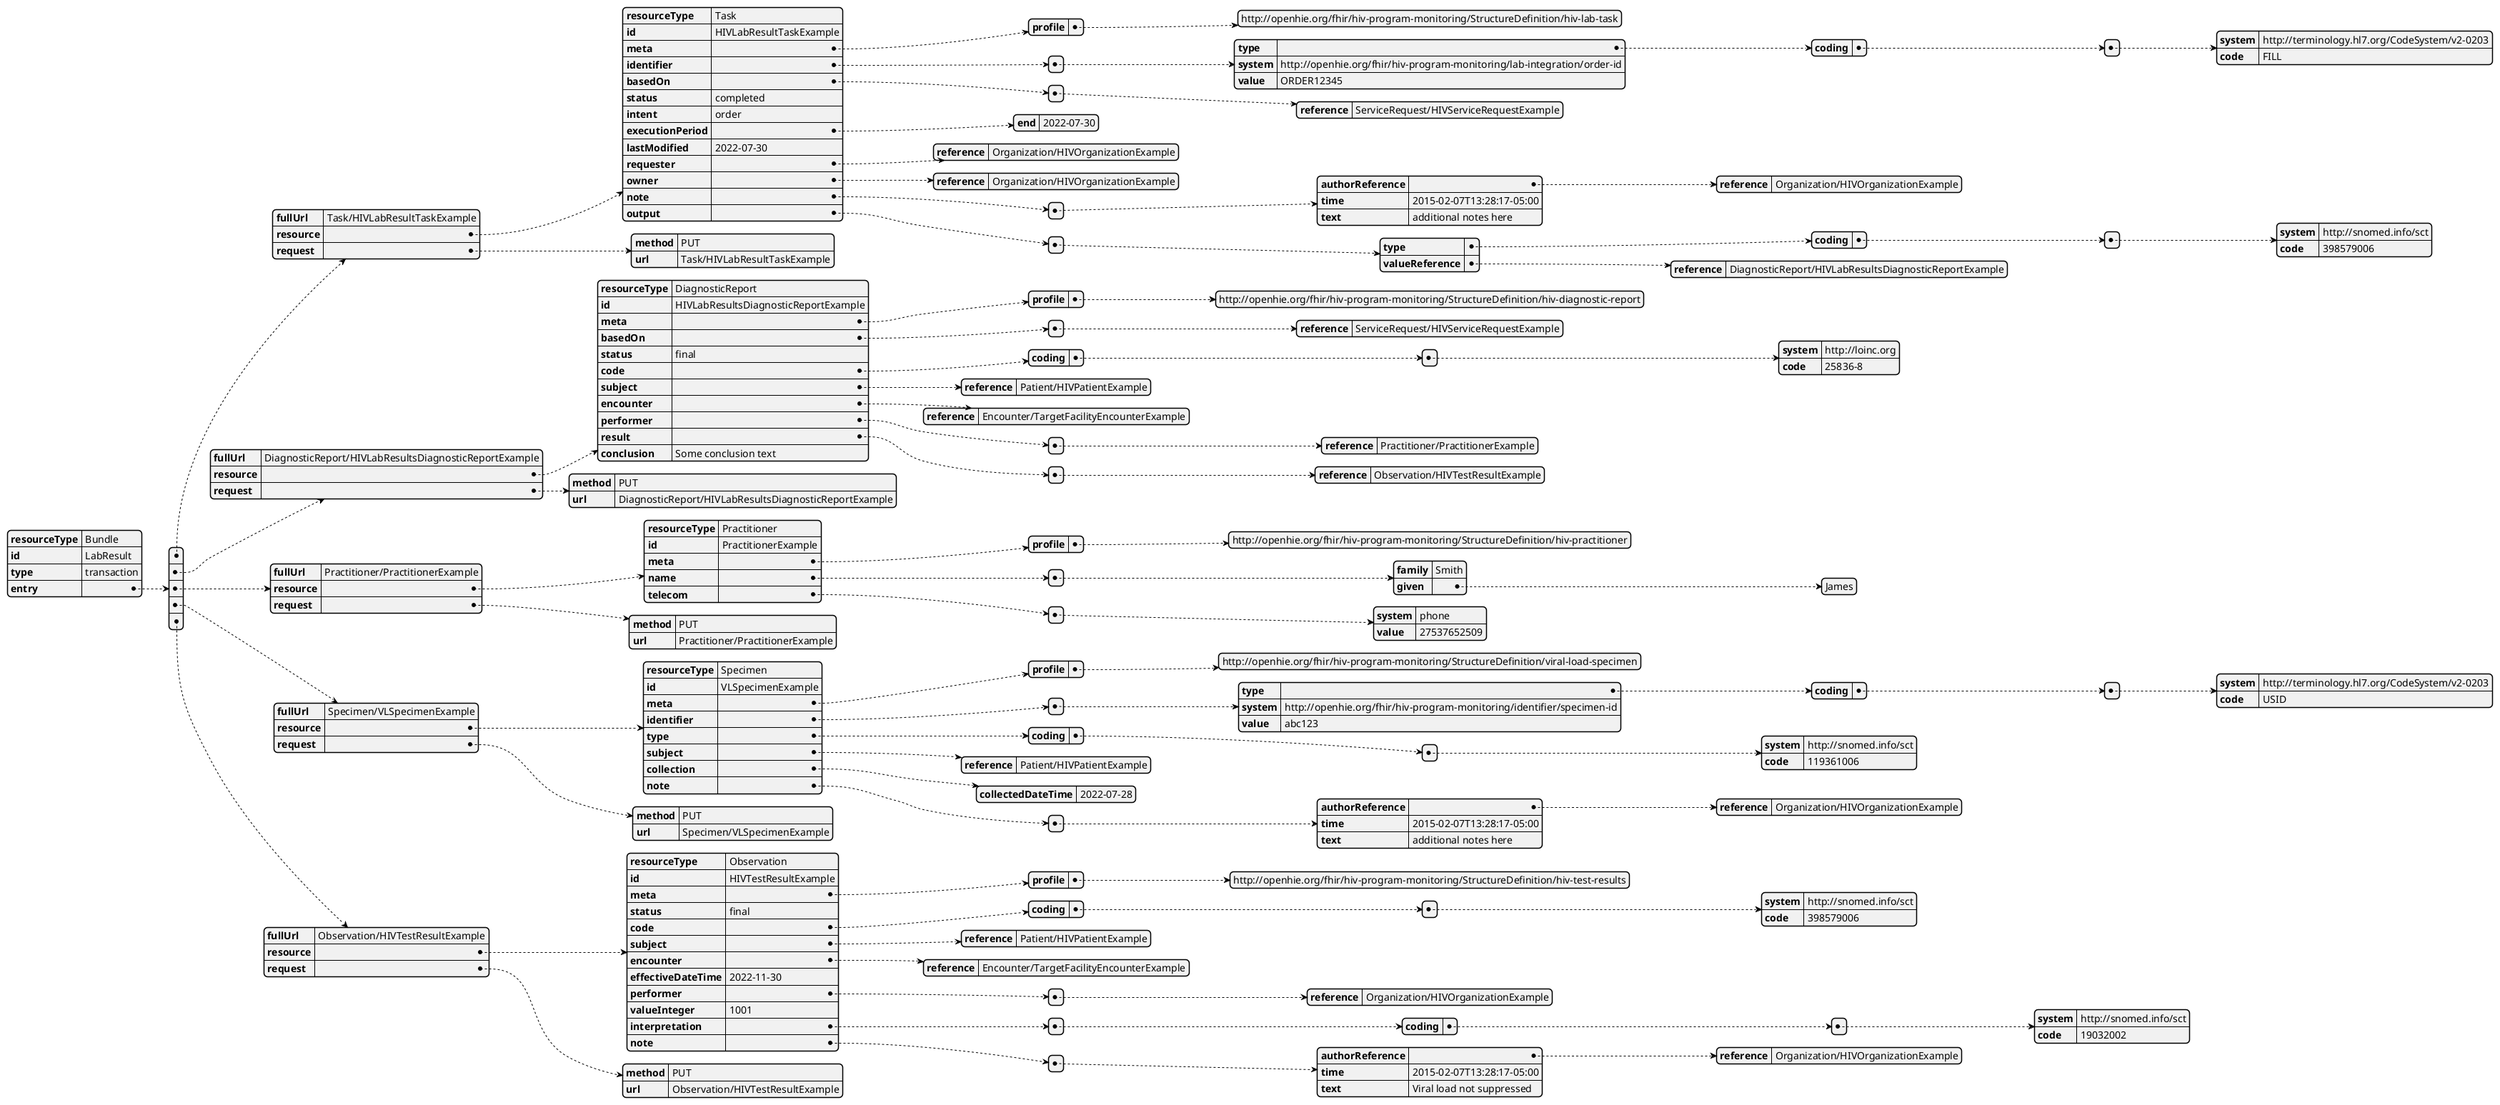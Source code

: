 @startjson lab-result-bundle
{
  "resourceType" : "Bundle",
  "id" : "LabResult",
  "type" : "transaction",
  "entry" : [{
    "fullUrl" : "Task/HIVLabResultTaskExample",
    "resource" : {
      "resourceType" : "Task",
      "id" : "HIVLabResultTaskExample",
      "meta" : {
        "profile" : ["http://openhie.org/fhir/hiv-program-monitoring/StructureDefinition/hiv-lab-task"]
      },
    
      "identifier" : [{
        "type" : {
          "coding" : [{
            "system" : "http://terminology.hl7.org/CodeSystem/v2-0203",
            "code" : "FILL"
          }]
        },
        "system" : "http://openhie.org/fhir/hiv-program-monitoring/lab-integration/order-id",
        "value" : "ORDER12345"
      }],
      "basedOn" : [{
        "reference" : "ServiceRequest/HIVServiceRequestExample"
      }],
      "status" : "completed",
      "intent" : "order",
      "executionPeriod" : {
        "end" : "2022-07-30"
      },
      "lastModified" : "2022-07-30",
      "requester" : {
        "reference" : "Organization/HIVOrganizationExample"
      },
      "owner" : {
        "reference" : "Organization/HIVOrganizationExample"
      },
      "note" : [{
        "authorReference" : {
          "reference" : "Organization/HIVOrganizationExample"
        },
        "time" : "2015-02-07T13:28:17-05:00",
        "text" : "additional notes here"
      }],
      "output" : [{
        "type" : {
          "coding" : [{
            "system" : "http://snomed.info/sct",
            "code" : "398579006"
          }]
        },
        "valueReference" : {
          "reference" : "DiagnosticReport/HIVLabResultsDiagnosticReportExample"
        }
      }]
    },
    "request" : {
      "method" : "PUT",
      "url" : "Task/HIVLabResultTaskExample"
    }
  },
  {
    "fullUrl" : "DiagnosticReport/HIVLabResultsDiagnosticReportExample",
    "resource" : {
      "resourceType" : "DiagnosticReport",
      "id" : "HIVLabResultsDiagnosticReportExample",
      "meta" : {
        "profile" : ["http://openhie.org/fhir/hiv-program-monitoring/StructureDefinition/hiv-diagnostic-report"]
      },
    
      "basedOn" : [{
        "reference" : "ServiceRequest/HIVServiceRequestExample"
      }],
      "status" : "final",
      "code" : {
        "coding" : [{
          "system" : "http://loinc.org",
          "code" : "25836-8"
        }]
      },
      "subject" : {
        "reference" : "Patient/HIVPatientExample"
      },
      "encounter" : {
        "reference" : "Encounter/TargetFacilityEncounterExample"
      },
      "performer" : [{
        "reference" : "Practitioner/PractitionerExample"
      }],
      "result" : [{
        "reference" : "Observation/HIVTestResultExample"
      }],
      "conclusion" : "Some conclusion text"
    },
    "request" : {
      "method" : "PUT",
      "url" : "DiagnosticReport/HIVLabResultsDiagnosticReportExample"
    }
  },
  {
    "fullUrl" : "Practitioner/PractitionerExample",
    "resource" : {
      "resourceType" : "Practitioner",
      "id" : "PractitionerExample",
      "meta" : {
        "profile" : ["http://openhie.org/fhir/hiv-program-monitoring/StructureDefinition/hiv-practitioner"]
      },
    
      "name" : [{
        "family" : "Smith",
        "given" : ["James"]
      }],
      "telecom" : [{
        "system" : "phone",
        "value" : "27537652509"
      }]
    },
    "request" : {
      "method" : "PUT",
      "url" : "Practitioner/PractitionerExample"
    }
  },
  {
    "fullUrl" : "Specimen/VLSpecimenExample",
    "resource" : {
      "resourceType" : "Specimen",
      "id" : "VLSpecimenExample",
      "meta" : {
        "profile" : ["http://openhie.org/fhir/hiv-program-monitoring/StructureDefinition/viral-load-specimen"]
      },
     
      "identifier" : [{
        "type" : {
          "coding" : [{
            "system" : "http://terminology.hl7.org/CodeSystem/v2-0203",
            "code" : "USID"
          }]
        },
        "system" : "http://openhie.org/fhir/hiv-program-monitoring/identifier/specimen-id",
        "value" : "abc123"
      }],
      "type" : {
        "coding" : [{
          "system" : "http://snomed.info/sct",
          "code" : "119361006"
        }]
      },
      "subject" : {
        "reference" : "Patient/HIVPatientExample"
      },
      "collection" : {
        "collectedDateTime" : "2022-07-28"
      },
      "note" : [{
        "authorReference" : {
          "reference" : "Organization/HIVOrganizationExample"
        },
        "time" : "2015-02-07T13:28:17-05:00",
        "text" : "additional notes here"
      }]
    },
    "request" : {
      "method" : "PUT",
      "url" : "Specimen/VLSpecimenExample"
    }
  },
  {
    "fullUrl" : "Observation/HIVTestResultExample",
    "resource" : {
      "resourceType" : "Observation",
      "id" : "HIVTestResultExample",
      "meta" : {
        "profile" : ["http://openhie.org/fhir/hiv-program-monitoring/StructureDefinition/hiv-test-results"]
      },
     
      "status" : "final",
      "code" : {
        "coding" : [{
          "system" : "http://snomed.info/sct",
          "code" : "398579006"
        }]
      },
      "subject" : {
        "reference" : "Patient/HIVPatientExample"
      },
      "encounter" : {
        "reference" : "Encounter/TargetFacilityEncounterExample"
      },
      "effectiveDateTime" : "2022-11-30",
      "performer" : [{
        "reference" : "Organization/HIVOrganizationExample"
      }],
      "valueInteger" : 1001,
      "interpretation" : [{
        "coding" : [{
          "system" : "http://snomed.info/sct",
          "code" : "19032002"
        }]
      }],
      "note" : [{
        "authorReference" : {
          "reference" : "Organization/HIVOrganizationExample"
        },
        "time" : "2015-02-07T13:28:17-05:00",
        "text" : "Viral load not suppressed"
      }]
    },
    "request" : {
      "method" : "PUT",
      "url" : "Observation/HIVTestResultExample"
    }
  }]
}
@endjson